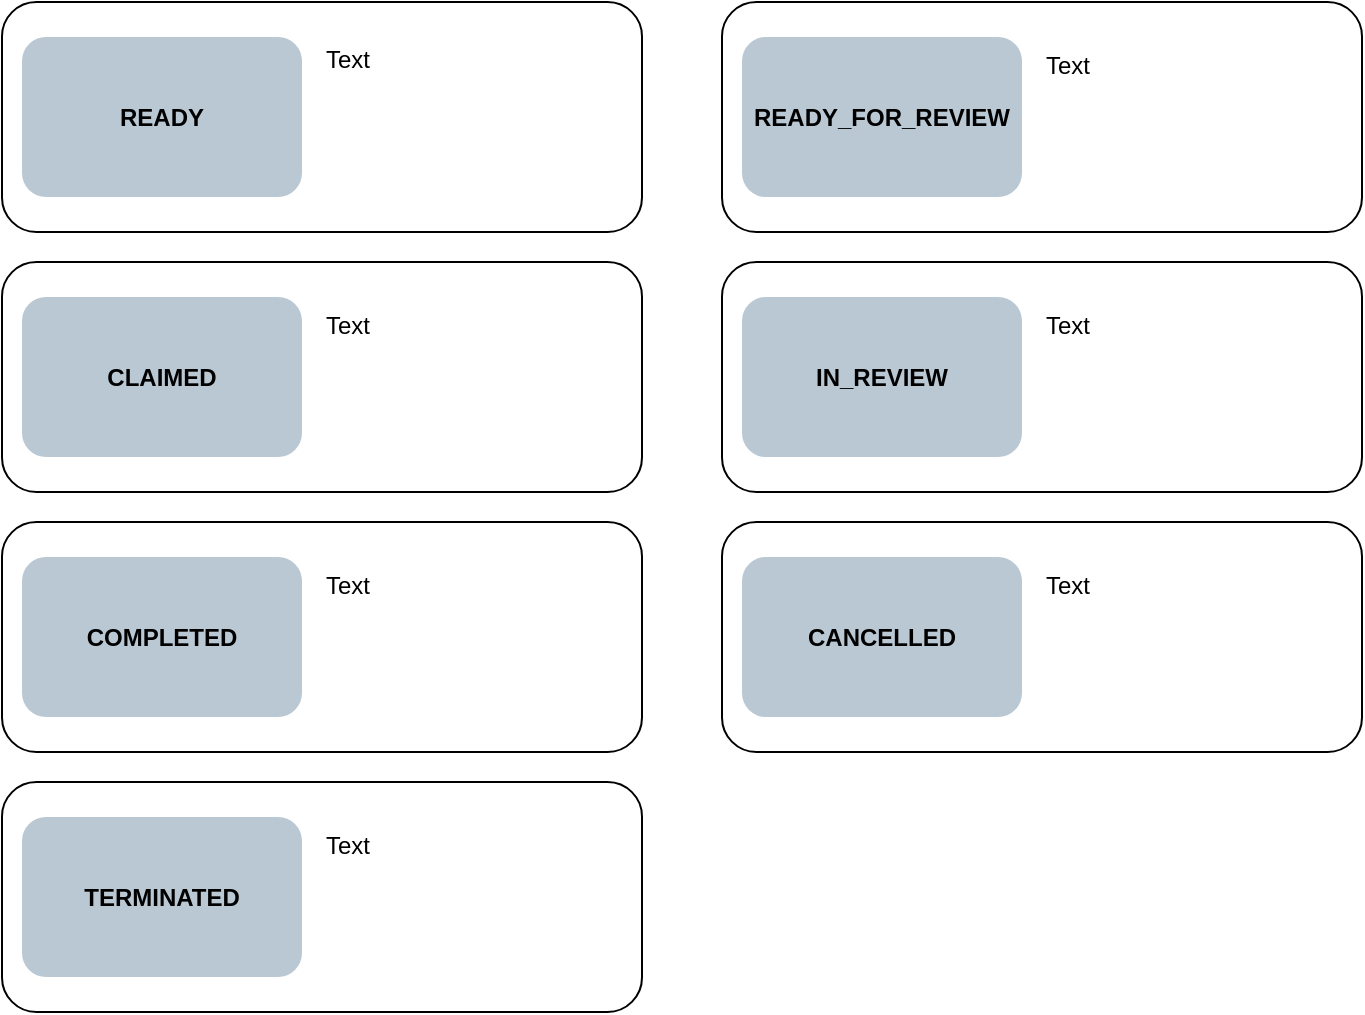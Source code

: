 <mxfile>
    <diagram id="ABNCZyfbNFh-MfdMv4a-" name="Page-1">
        <mxGraphModel dx="445" dy="569" grid="1" gridSize="10" guides="1" tooltips="1" connect="1" arrows="1" fold="1" page="1" pageScale="1" pageWidth="827" pageHeight="1169" math="0" shadow="0">
            <root>
                <mxCell id="0"/>
                <mxCell id="1" parent="0"/>
                <mxCell id="21" value="" style="rounded=1;whiteSpace=wrap;html=1;fillColor=none;" vertex="1" parent="1">
                    <mxGeometry x="360" y="405" width="320" height="115" as="geometry"/>
                </mxCell>
                <mxCell id="20" value="" style="rounded=1;whiteSpace=wrap;html=1;fillColor=none;" vertex="1" parent="1">
                    <mxGeometry x="360" y="275" width="320" height="115" as="geometry"/>
                </mxCell>
                <mxCell id="18" value="" style="rounded=1;whiteSpace=wrap;html=1;fillColor=none;" vertex="1" parent="1">
                    <mxGeometry y="535" width="320" height="115" as="geometry"/>
                </mxCell>
                <mxCell id="17" value="" style="rounded=1;whiteSpace=wrap;html=1;fillColor=none;" vertex="1" parent="1">
                    <mxGeometry y="405" width="320" height="115" as="geometry"/>
                </mxCell>
                <mxCell id="16" value="" style="rounded=1;whiteSpace=wrap;html=1;fillColor=none;" vertex="1" parent="1">
                    <mxGeometry y="275" width="320" height="115" as="geometry"/>
                </mxCell>
                <mxCell id="19" value="" style="rounded=1;whiteSpace=wrap;html=1;fillColor=none;" vertex="1" parent="1">
                    <mxGeometry x="360" y="145" width="320" height="115" as="geometry"/>
                </mxCell>
                <mxCell id="15" value="" style="rounded=1;whiteSpace=wrap;html=1;fillColor=none;" vertex="1" parent="1">
                    <mxGeometry y="145" width="320" height="115" as="geometry"/>
                </mxCell>
                <mxCell id="4" value="&lt;b&gt;CLAIMED&lt;/b&gt;" style="rounded=1;whiteSpace=wrap;html=1;fillColor=#bac8d3;strokeColor=none;" vertex="1" parent="1">
                    <mxGeometry x="10" y="292.5" width="140" height="80" as="geometry"/>
                </mxCell>
                <mxCell id="5" value="&lt;b&gt;READY&lt;/b&gt;" style="rounded=1;whiteSpace=wrap;html=1;fillColor=#bac8d3;strokeColor=none;" vertex="1" parent="1">
                    <mxGeometry x="10" y="162.5" width="140" height="80" as="geometry"/>
                </mxCell>
                <mxCell id="8" value="&lt;b&gt;READY_FOR_REVIEW&lt;/b&gt;" style="rounded=1;whiteSpace=wrap;html=1;fillColor=#bac8d3;strokeColor=none;" vertex="1" parent="1">
                    <mxGeometry x="370" y="162.5" width="140" height="80" as="geometry"/>
                </mxCell>
                <mxCell id="9" value="&lt;b&gt;IN_REVIEW&lt;/b&gt;" style="rounded=1;whiteSpace=wrap;html=1;fillColor=#bac8d3;strokeColor=none;" vertex="1" parent="1">
                    <mxGeometry x="370" y="292.5" width="140" height="80" as="geometry"/>
                </mxCell>
                <mxCell id="10" value="&lt;b&gt;COMPLETED&lt;/b&gt;" style="rounded=1;whiteSpace=wrap;html=1;fillColor=#bac8d3;strokeColor=none;" vertex="1" parent="1">
                    <mxGeometry x="10" y="422.5" width="140" height="80" as="geometry"/>
                </mxCell>
                <mxCell id="11" value="&lt;b&gt;CANCELLED&lt;/b&gt;" style="rounded=1;whiteSpace=wrap;html=1;fillColor=#bac8d3;strokeColor=none;" vertex="1" parent="1">
                    <mxGeometry x="370" y="422.5" width="140" height="80" as="geometry"/>
                </mxCell>
                <mxCell id="12" value="&lt;b&gt;TERMINATED&lt;/b&gt;" style="rounded=1;whiteSpace=wrap;html=1;fillColor=#bac8d3;strokeColor=none;" vertex="1" parent="1">
                    <mxGeometry x="10" y="552.5" width="140" height="80" as="geometry"/>
                </mxCell>
                <mxCell id="14" value="Text" style="rounded=0;whiteSpace=wrap;html=1;fillColor=none;align=left;strokeColor=none;verticalAlign=top;" vertex="1" parent="1">
                    <mxGeometry x="160" y="160" width="140" height="80" as="geometry"/>
                </mxCell>
                <mxCell id="22" value="Text" style="rounded=0;whiteSpace=wrap;html=1;fillColor=none;align=left;strokeColor=none;verticalAlign=top;" vertex="1" parent="1">
                    <mxGeometry x="160" y="292.5" width="140" height="80" as="geometry"/>
                </mxCell>
                <mxCell id="23" value="Text" style="rounded=0;whiteSpace=wrap;html=1;fillColor=none;align=left;strokeColor=none;verticalAlign=top;" vertex="1" parent="1">
                    <mxGeometry x="160" y="422.5" width="140" height="80" as="geometry"/>
                </mxCell>
                <mxCell id="24" value="Text" style="rounded=0;whiteSpace=wrap;html=1;fillColor=none;align=left;strokeColor=none;verticalAlign=top;" vertex="1" parent="1">
                    <mxGeometry x="160" y="552.5" width="140" height="80" as="geometry"/>
                </mxCell>
                <mxCell id="25" value="Text" style="rounded=0;whiteSpace=wrap;html=1;fillColor=none;align=left;strokeColor=none;verticalAlign=top;" vertex="1" parent="1">
                    <mxGeometry x="520" y="162.5" width="140" height="80" as="geometry"/>
                </mxCell>
                <mxCell id="26" value="Text" style="rounded=0;whiteSpace=wrap;html=1;fillColor=none;align=left;strokeColor=none;verticalAlign=top;" vertex="1" parent="1">
                    <mxGeometry x="520" y="292.5" width="140" height="80" as="geometry"/>
                </mxCell>
                <mxCell id="27" value="Text" style="rounded=0;whiteSpace=wrap;html=1;fillColor=none;align=left;strokeColor=none;verticalAlign=top;" vertex="1" parent="1">
                    <mxGeometry x="520" y="422.5" width="140" height="80" as="geometry"/>
                </mxCell>
            </root>
        </mxGraphModel>
    </diagram>
</mxfile>